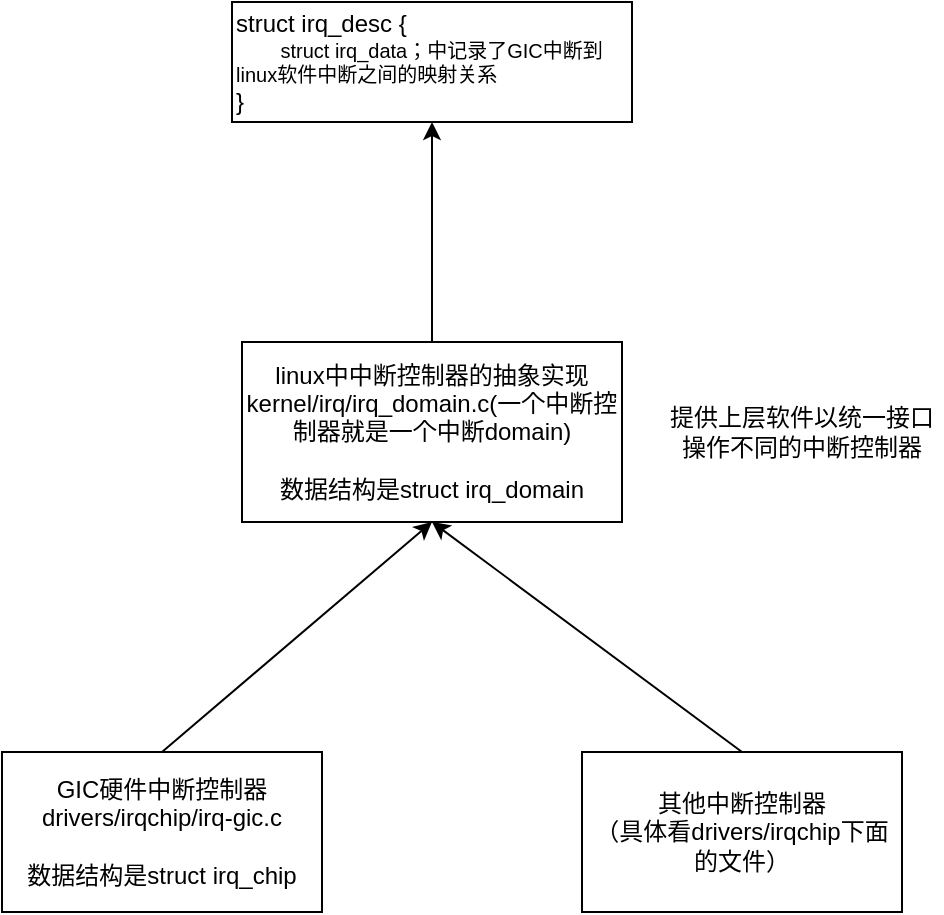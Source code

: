 <mxfile version="24.3.1" type="github">
  <diagram name="第 1 页" id="wbL77T6v4ODWWqQwgH3e">
    <mxGraphModel dx="1181" dy="654" grid="1" gridSize="10" guides="1" tooltips="1" connect="1" arrows="1" fold="1" page="1" pageScale="1" pageWidth="827" pageHeight="1169" math="0" shadow="0">
      <root>
        <mxCell id="0" />
        <mxCell id="1" parent="0" />
        <mxCell id="HMC4-4hXIC59DEJLiAjA-1" value="GIC硬件中断控制器&lt;div&gt;drivers/irqchip/irq-gic.c&lt;br&gt;&lt;/div&gt;&lt;div&gt;&lt;br&gt;&lt;/div&gt;&lt;div&gt;数据结构是struct irq_chip&lt;/div&gt;" style="rounded=0;whiteSpace=wrap;html=1;" vertex="1" parent="1">
          <mxGeometry x="160" y="545" width="160" height="80" as="geometry" />
        </mxCell>
        <mxCell id="HMC4-4hXIC59DEJLiAjA-9" style="edgeStyle=orthogonalEdgeStyle;rounded=0;orthogonalLoop=1;jettySize=auto;html=1;exitX=0.5;exitY=0;exitDx=0;exitDy=0;entryX=0.5;entryY=1;entryDx=0;entryDy=0;" edge="1" parent="1" source="HMC4-4hXIC59DEJLiAjA-2" target="HMC4-4hXIC59DEJLiAjA-8">
          <mxGeometry relative="1" as="geometry" />
        </mxCell>
        <mxCell id="HMC4-4hXIC59DEJLiAjA-2" value="linux中中断控制器的抽象实现&lt;div&gt;kernel/irq/irq_domain.c(一个中断控制器就是一个中断domain)&lt;/div&gt;&lt;div&gt;&lt;br&gt;&lt;/div&gt;&lt;div&gt;数据结构是struct irq_domain&lt;/div&gt;" style="rounded=0;whiteSpace=wrap;html=1;" vertex="1" parent="1">
          <mxGeometry x="280" y="340" width="190" height="90" as="geometry" />
        </mxCell>
        <mxCell id="HMC4-4hXIC59DEJLiAjA-3" value="其他中断控制器&lt;div&gt;（具体看drivers/irqchip下面的文件）&lt;/div&gt;" style="rounded=0;whiteSpace=wrap;html=1;" vertex="1" parent="1">
          <mxGeometry x="450" y="545" width="160" height="80" as="geometry" />
        </mxCell>
        <mxCell id="HMC4-4hXIC59DEJLiAjA-5" value="" style="endArrow=classic;html=1;rounded=0;exitX=0.5;exitY=0;exitDx=0;exitDy=0;entryX=0.5;entryY=1;entryDx=0;entryDy=0;" edge="1" parent="1" source="HMC4-4hXIC59DEJLiAjA-1" target="HMC4-4hXIC59DEJLiAjA-2">
          <mxGeometry width="50" height="50" relative="1" as="geometry">
            <mxPoint x="360" y="410" as="sourcePoint" />
            <mxPoint x="410" y="360" as="targetPoint" />
          </mxGeometry>
        </mxCell>
        <mxCell id="HMC4-4hXIC59DEJLiAjA-7" value="" style="endArrow=classic;html=1;rounded=0;exitX=0.5;exitY=0;exitDx=0;exitDy=0;entryX=0.5;entryY=1;entryDx=0;entryDy=0;" edge="1" parent="1" source="HMC4-4hXIC59DEJLiAjA-3" target="HMC4-4hXIC59DEJLiAjA-2">
          <mxGeometry width="50" height="50" relative="1" as="geometry">
            <mxPoint x="360" y="410" as="sourcePoint" />
            <mxPoint x="410" y="360" as="targetPoint" />
          </mxGeometry>
        </mxCell>
        <mxCell id="HMC4-4hXIC59DEJLiAjA-8" value="struct irq_desc {&lt;div style=&quot;font-size: 10px;&quot;&gt;&amp;nbsp;&lt;span style=&quot;white-space: pre;&quot;&gt;&#x9;&lt;/span&gt;struct irq_data；中记录了GIC中断到linux软件中断之间的映射关系&lt;/div&gt;&lt;div&gt;}&lt;/div&gt;" style="rounded=0;whiteSpace=wrap;html=1;align=left;" vertex="1" parent="1">
          <mxGeometry x="275" y="170" width="200" height="60" as="geometry" />
        </mxCell>
        <mxCell id="HMC4-4hXIC59DEJLiAjA-10" value="提供上层软件以统一接口操作不同的中断控制器" style="text;html=1;align=center;verticalAlign=middle;whiteSpace=wrap;rounded=0;" vertex="1" parent="1">
          <mxGeometry x="490" y="370" width="140" height="30" as="geometry" />
        </mxCell>
      </root>
    </mxGraphModel>
  </diagram>
</mxfile>
